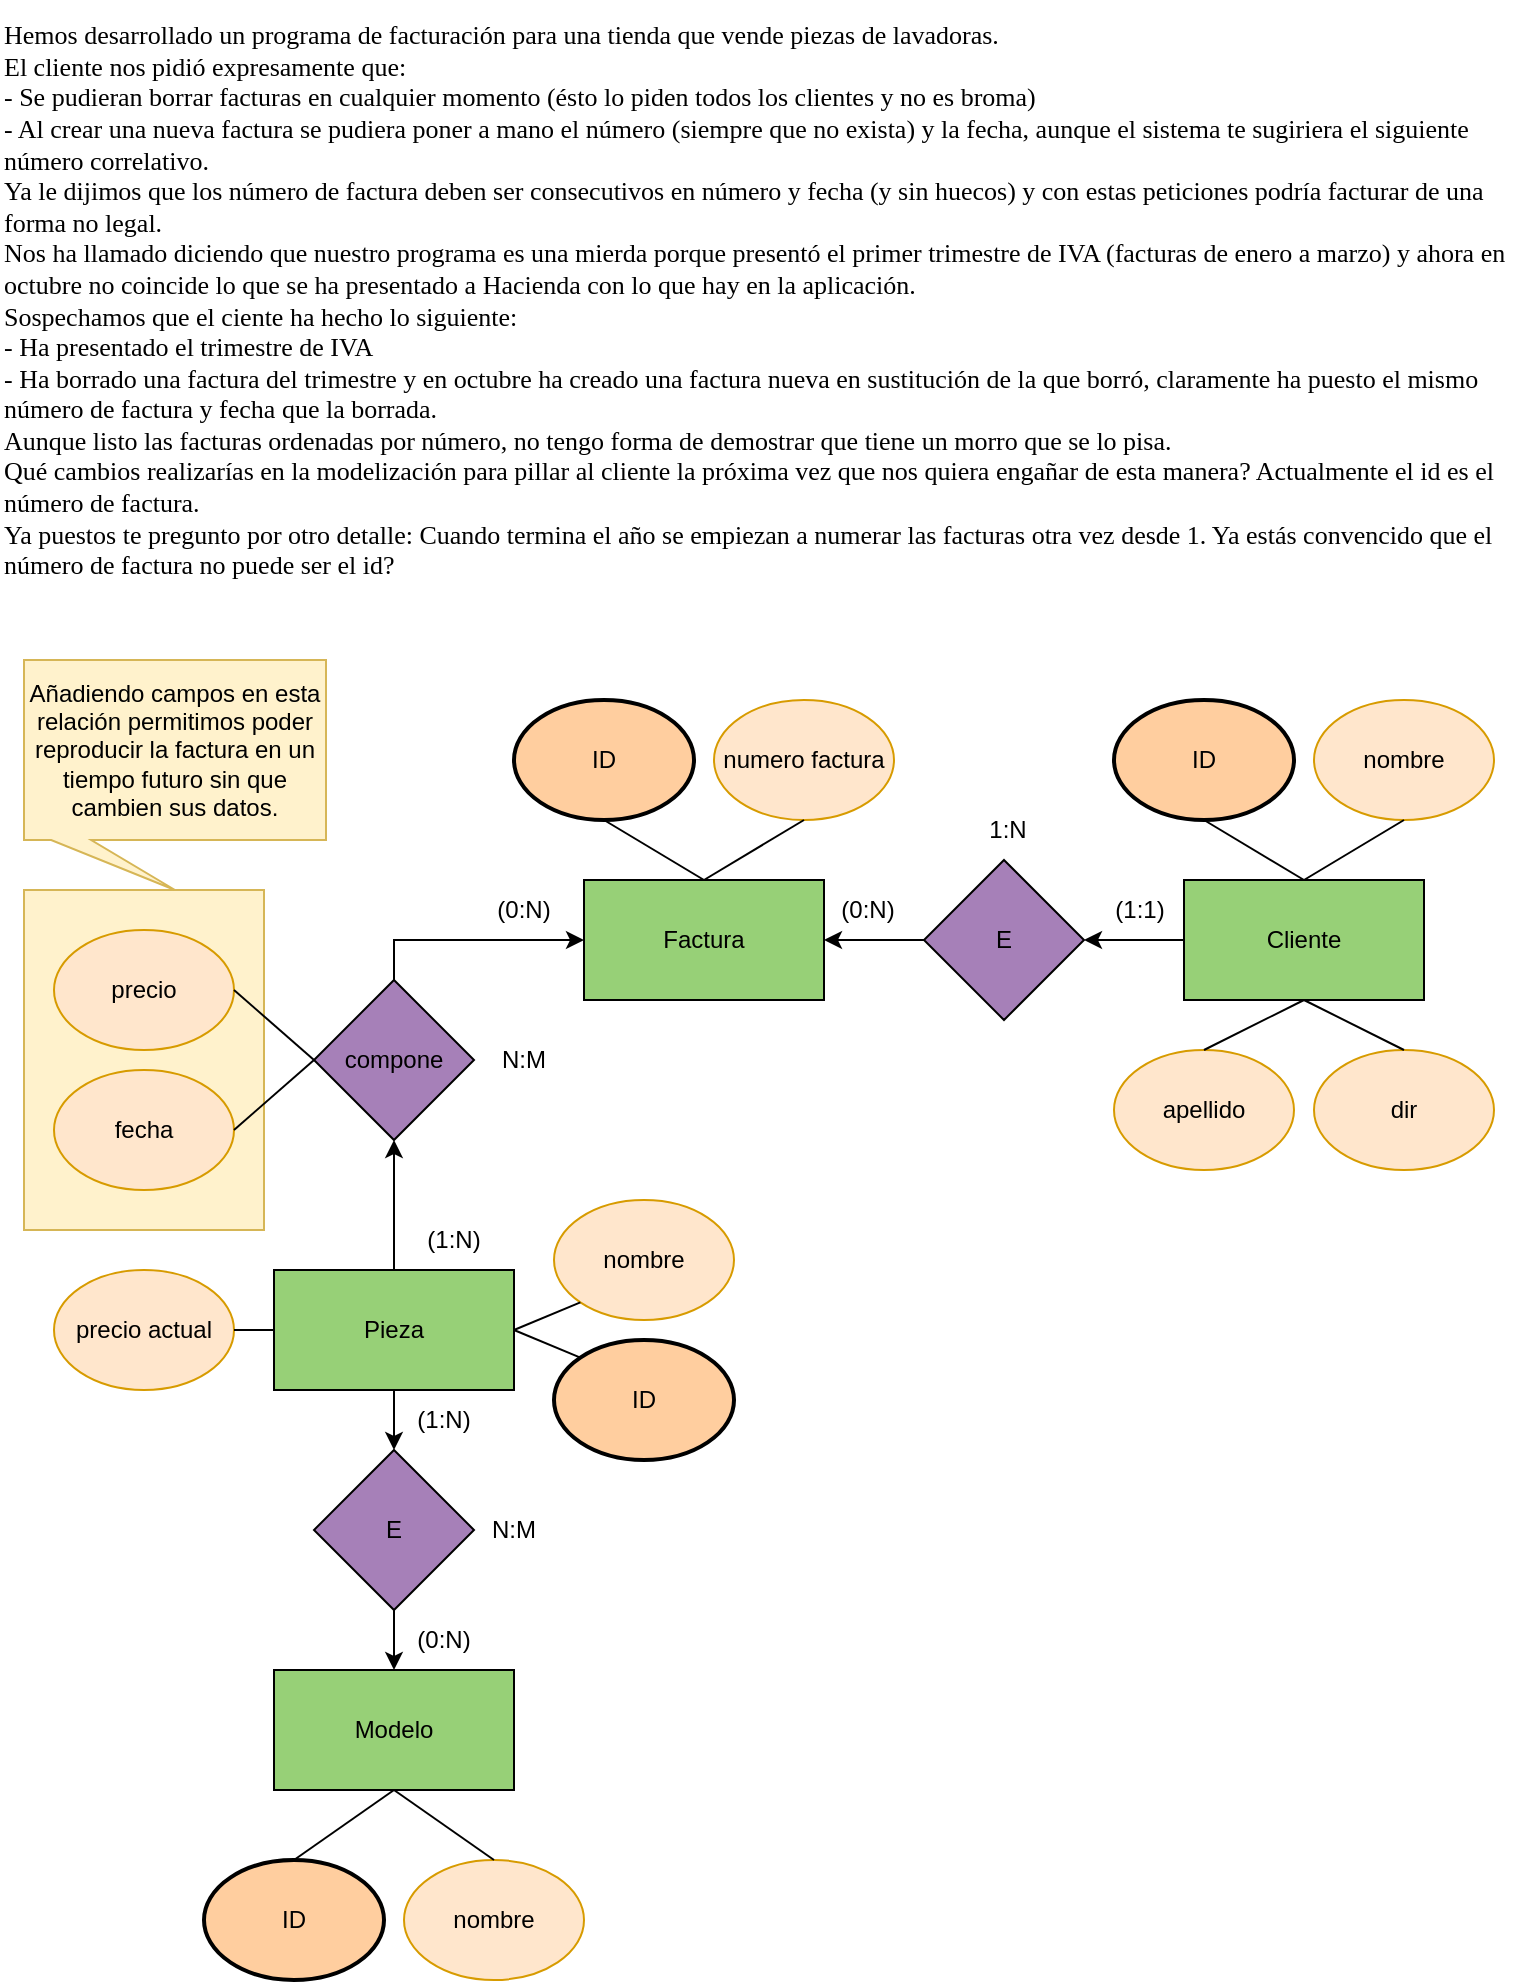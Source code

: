 <mxfile version="22.1.3" type="github">
  <diagram name="Página-1" id="LdJ8-I16KX-w4ni1irbp">
    <mxGraphModel dx="1434" dy="750" grid="1" gridSize="10" guides="1" tooltips="1" connect="1" arrows="1" fold="1" page="1" pageScale="1" pageWidth="827" pageHeight="1169" math="0" shadow="0">
      <root>
        <mxCell id="0" />
        <mxCell id="1" parent="0" />
        <mxCell id="CL61jvr1otAZecpD4tLl-52" value="" style="rounded=0;whiteSpace=wrap;html=1;fillColor=#fff2cc;strokeColor=#d6b656;" vertex="1" parent="1">
          <mxGeometry x="46" y="485" width="120" height="170" as="geometry" />
        </mxCell>
        <mxCell id="FN8WQJDuJfTfx9tnMbKI-1" value="Hemos desarrollado un programa de facturación para una tienda que vende piezas de lavadoras.&lt;br style=&quot;font-size: 13px;&quot;&gt;El cliente nos pidió expresamente que:&lt;br style=&quot;font-size: 13px;&quot;&gt;- Se pudieran borrar facturas en cualquier momento (ésto lo piden todos los clientes y no es broma)&lt;br style=&quot;font-size: 13px;&quot;&gt;- Al crear una nueva factura se pudiera poner a mano el número (siempre que no exista) y la fecha, aunque el sistema te sugiriera el siguiente número correlativo.&lt;br style=&quot;font-size: 13px;&quot;&gt;Ya le dijimos que los número de factura deben ser consecutivos en número y fecha (y sin huecos) y con estas peticiones podría facturar de una forma no legal.&lt;br style=&quot;font-size: 13px;&quot;&gt;Nos ha llamado diciendo que nuestro programa es una mierda porque presentó el primer trimestre de IVA (facturas de enero a marzo) y ahora en octubre no coincide lo que se ha presentado a Hacienda con lo que hay en la aplicación.&lt;br style=&quot;font-size: 13px;&quot;&gt;Sospechamos que el ciente ha hecho lo siguiente:&lt;br style=&quot;font-size: 13px;&quot;&gt;- Ha presentado el trimestre de IVA&lt;br style=&quot;font-size: 13px;&quot;&gt;- Ha borrado una factura del trimestre y en octubre ha creado una factura nueva en sustitución de la que borró, claramente ha puesto el mismo número de factura y fecha que la borrada.&lt;br style=&quot;font-size: 13px;&quot;&gt;Aunque listo las facturas ordenadas por número, no tengo forma de demostrar que tiene un morro que se lo pisa.&lt;br style=&quot;font-size: 13px;&quot;&gt;Qué cambios realizarías en la modelización para pillar al cliente la próxima vez que nos quiera engañar de esta manera? Actualmente el id es el número de factura.&lt;br style=&quot;font-size: 13px;&quot;&gt;Ya puestos te pregunto por otro detalle: Cuando termina el año se empiezan a numerar las facturas otra vez desde 1. Ya estás convencido que el número de factura no puede ser el id?" style="text;html=1;strokeColor=none;fillColor=none;align=left;verticalAlign=middle;whiteSpace=wrap;rounded=0;fontFamily=Verdana;fontSize=13;" parent="1" vertex="1">
          <mxGeometry x="34" y="40" width="760" height="300" as="geometry" />
        </mxCell>
        <mxCell id="CL61jvr1otAZecpD4tLl-1" value="Factura" style="rounded=0;whiteSpace=wrap;html=1;fillColor=#97D077;" vertex="1" parent="1">
          <mxGeometry x="326" y="480" width="120" height="60" as="geometry" />
        </mxCell>
        <mxCell id="CL61jvr1otAZecpD4tLl-20" style="edgeStyle=orthogonalEdgeStyle;rounded=0;orthogonalLoop=1;jettySize=auto;html=1;exitX=0;exitY=0.5;exitDx=0;exitDy=0;entryX=1;entryY=0.5;entryDx=0;entryDy=0;" edge="1" parent="1" source="CL61jvr1otAZecpD4tLl-2" target="CL61jvr1otAZecpD4tLl-6">
          <mxGeometry relative="1" as="geometry" />
        </mxCell>
        <mxCell id="CL61jvr1otAZecpD4tLl-2" value="Cliente" style="rounded=0;whiteSpace=wrap;html=1;fillColor=#97D077;" vertex="1" parent="1">
          <mxGeometry x="626" y="480" width="120" height="60" as="geometry" />
        </mxCell>
        <mxCell id="CL61jvr1otAZecpD4tLl-37" style="edgeStyle=orthogonalEdgeStyle;rounded=0;orthogonalLoop=1;jettySize=auto;html=1;exitX=0.5;exitY=0;exitDx=0;exitDy=0;entryX=0.5;entryY=1;entryDx=0;entryDy=0;" edge="1" parent="1" source="CL61jvr1otAZecpD4tLl-3" target="CL61jvr1otAZecpD4tLl-5">
          <mxGeometry relative="1" as="geometry" />
        </mxCell>
        <mxCell id="CL61jvr1otAZecpD4tLl-56" style="edgeStyle=orthogonalEdgeStyle;rounded=0;orthogonalLoop=1;jettySize=auto;html=1;exitX=0.5;exitY=1;exitDx=0;exitDy=0;entryX=0.5;entryY=0;entryDx=0;entryDy=0;" edge="1" parent="1" source="CL61jvr1otAZecpD4tLl-3" target="CL61jvr1otAZecpD4tLl-7">
          <mxGeometry relative="1" as="geometry" />
        </mxCell>
        <mxCell id="CL61jvr1otAZecpD4tLl-3" value="Pieza" style="rounded=0;whiteSpace=wrap;html=1;fillColor=#97D077;" vertex="1" parent="1">
          <mxGeometry x="171" y="675" width="120" height="60" as="geometry" />
        </mxCell>
        <mxCell id="CL61jvr1otAZecpD4tLl-4" value="Modelo" style="rounded=0;whiteSpace=wrap;html=1;fillColor=#97D077;" vertex="1" parent="1">
          <mxGeometry x="171" y="875" width="120" height="60" as="geometry" />
        </mxCell>
        <mxCell id="CL61jvr1otAZecpD4tLl-18" style="edgeStyle=orthogonalEdgeStyle;rounded=0;orthogonalLoop=1;jettySize=auto;html=1;exitX=0.5;exitY=0;exitDx=0;exitDy=0;entryX=0;entryY=0.5;entryDx=0;entryDy=0;" edge="1" parent="1" source="CL61jvr1otAZecpD4tLl-5" target="CL61jvr1otAZecpD4tLl-1">
          <mxGeometry relative="1" as="geometry">
            <mxPoint x="471" y="710" as="targetPoint" />
          </mxGeometry>
        </mxCell>
        <mxCell id="CL61jvr1otAZecpD4tLl-5" value="compone" style="rhombus;whiteSpace=wrap;html=1;fillColor=#A680B8;" vertex="1" parent="1">
          <mxGeometry x="191" y="530" width="80" height="80" as="geometry" />
        </mxCell>
        <mxCell id="CL61jvr1otAZecpD4tLl-21" style="edgeStyle=orthogonalEdgeStyle;rounded=0;orthogonalLoop=1;jettySize=auto;html=1;exitX=0;exitY=0.5;exitDx=0;exitDy=0;entryX=1;entryY=0.5;entryDx=0;entryDy=0;" edge="1" parent="1" source="CL61jvr1otAZecpD4tLl-6" target="CL61jvr1otAZecpD4tLl-1">
          <mxGeometry relative="1" as="geometry" />
        </mxCell>
        <mxCell id="CL61jvr1otAZecpD4tLl-6" value="E" style="rhombus;whiteSpace=wrap;html=1;fillColor=#A680B8;" vertex="1" parent="1">
          <mxGeometry x="496" y="470" width="80" height="80" as="geometry" />
        </mxCell>
        <mxCell id="CL61jvr1otAZecpD4tLl-57" style="edgeStyle=orthogonalEdgeStyle;rounded=0;orthogonalLoop=1;jettySize=auto;html=1;exitX=0.5;exitY=1;exitDx=0;exitDy=0;entryX=0.5;entryY=0;entryDx=0;entryDy=0;" edge="1" parent="1" source="CL61jvr1otAZecpD4tLl-7" target="CL61jvr1otAZecpD4tLl-4">
          <mxGeometry relative="1" as="geometry" />
        </mxCell>
        <mxCell id="CL61jvr1otAZecpD4tLl-7" value="E" style="rhombus;whiteSpace=wrap;html=1;fillColor=#A680B8;" vertex="1" parent="1">
          <mxGeometry x="191" y="765" width="80" height="80" as="geometry" />
        </mxCell>
        <mxCell id="CL61jvr1otAZecpD4tLl-10" value="ID" style="ellipse;whiteSpace=wrap;html=1;strokeWidth=2;fillColor=#FFCE9F;" vertex="1" parent="1">
          <mxGeometry x="311" y="710" width="90" height="60" as="geometry" />
        </mxCell>
        <mxCell id="CL61jvr1otAZecpD4tLl-11" value="nombre" style="ellipse;whiteSpace=wrap;html=1;fillColor=#ffe6cc;strokeColor=#d79b00;" vertex="1" parent="1">
          <mxGeometry x="311" y="640" width="90" height="60" as="geometry" />
        </mxCell>
        <mxCell id="CL61jvr1otAZecpD4tLl-12" value="ID" style="ellipse;whiteSpace=wrap;html=1;strokeWidth=2;fillColor=#FFCE9F;" vertex="1" parent="1">
          <mxGeometry x="136" y="970" width="90" height="60" as="geometry" />
        </mxCell>
        <mxCell id="CL61jvr1otAZecpD4tLl-13" value="nombre" style="ellipse;whiteSpace=wrap;html=1;fillColor=#ffe6cc;strokeColor=#d79b00;" vertex="1" parent="1">
          <mxGeometry x="236" y="970" width="90" height="60" as="geometry" />
        </mxCell>
        <mxCell id="CL61jvr1otAZecpD4tLl-22" value="ID" style="ellipse;whiteSpace=wrap;html=1;strokeWidth=2;fillColor=#FFCE9F;" vertex="1" parent="1">
          <mxGeometry x="291" y="390" width="90" height="60" as="geometry" />
        </mxCell>
        <mxCell id="CL61jvr1otAZecpD4tLl-23" value="numero factura" style="ellipse;whiteSpace=wrap;html=1;fillColor=#ffe6cc;strokeColor=#d79b00;" vertex="1" parent="1">
          <mxGeometry x="391" y="390" width="90" height="60" as="geometry" />
        </mxCell>
        <mxCell id="CL61jvr1otAZecpD4tLl-24" value="fecha" style="ellipse;whiteSpace=wrap;html=1;fillColor=#ffe6cc;strokeColor=#d79b00;" vertex="1" parent="1">
          <mxGeometry x="61" y="575" width="90" height="60" as="geometry" />
        </mxCell>
        <mxCell id="CL61jvr1otAZecpD4tLl-25" value="ID" style="ellipse;whiteSpace=wrap;html=1;strokeWidth=2;fillColor=#FFCE9F;" vertex="1" parent="1">
          <mxGeometry x="591" y="390" width="90" height="60" as="geometry" />
        </mxCell>
        <mxCell id="CL61jvr1otAZecpD4tLl-26" value="nombre" style="ellipse;whiteSpace=wrap;html=1;fillColor=#ffe6cc;strokeColor=#d79b00;" vertex="1" parent="1">
          <mxGeometry x="691" y="390" width="90" height="60" as="geometry" />
        </mxCell>
        <mxCell id="CL61jvr1otAZecpD4tLl-27" value="apellido" style="ellipse;whiteSpace=wrap;html=1;fillColor=#ffe6cc;strokeColor=#d79b00;" vertex="1" parent="1">
          <mxGeometry x="591" y="565" width="90" height="60" as="geometry" />
        </mxCell>
        <mxCell id="CL61jvr1otAZecpD4tLl-28" value="dir" style="ellipse;whiteSpace=wrap;html=1;fillColor=#ffe6cc;strokeColor=#d79b00;" vertex="1" parent="1">
          <mxGeometry x="691" y="565" width="90" height="60" as="geometry" />
        </mxCell>
        <mxCell id="CL61jvr1otAZecpD4tLl-29" value="(0:N)" style="text;html=1;strokeColor=none;fillColor=none;align=center;verticalAlign=middle;whiteSpace=wrap;rounded=0;" vertex="1" parent="1">
          <mxGeometry x="226" y="845" width="60" height="30" as="geometry" />
        </mxCell>
        <mxCell id="CL61jvr1otAZecpD4tLl-30" value="(1:N)" style="text;html=1;strokeColor=none;fillColor=none;align=center;verticalAlign=middle;whiteSpace=wrap;rounded=0;" vertex="1" parent="1">
          <mxGeometry x="226" y="735" width="60" height="30" as="geometry" />
        </mxCell>
        <mxCell id="CL61jvr1otAZecpD4tLl-31" value="N:M" style="text;html=1;strokeColor=none;fillColor=none;align=center;verticalAlign=middle;whiteSpace=wrap;rounded=0;" vertex="1" parent="1">
          <mxGeometry x="261" y="790" width="60" height="30" as="geometry" />
        </mxCell>
        <mxCell id="CL61jvr1otAZecpD4tLl-32" value="(1:1)" style="text;html=1;strokeColor=none;fillColor=none;align=center;verticalAlign=middle;whiteSpace=wrap;rounded=0;" vertex="1" parent="1">
          <mxGeometry x="574" y="480" width="60" height="30" as="geometry" />
        </mxCell>
        <mxCell id="CL61jvr1otAZecpD4tLl-33" value="(0:N)" style="text;html=1;strokeColor=none;fillColor=none;align=center;verticalAlign=middle;whiteSpace=wrap;rounded=0;" vertex="1" parent="1">
          <mxGeometry x="438" y="480" width="60" height="30" as="geometry" />
        </mxCell>
        <mxCell id="CL61jvr1otAZecpD4tLl-34" value="1:N" style="text;html=1;strokeColor=none;fillColor=none;align=center;verticalAlign=middle;whiteSpace=wrap;rounded=0;" vertex="1" parent="1">
          <mxGeometry x="508" y="440" width="60" height="30" as="geometry" />
        </mxCell>
        <mxCell id="CL61jvr1otAZecpD4tLl-35" value="precio actual" style="ellipse;whiteSpace=wrap;html=1;fillColor=#ffe6cc;strokeColor=#d79b00;" vertex="1" parent="1">
          <mxGeometry x="61" y="675" width="90" height="60" as="geometry" />
        </mxCell>
        <mxCell id="CL61jvr1otAZecpD4tLl-36" value="precio" style="ellipse;whiteSpace=wrap;html=1;fillColor=#ffe6cc;strokeColor=#d79b00;" vertex="1" parent="1">
          <mxGeometry x="61" y="505" width="90" height="60" as="geometry" />
        </mxCell>
        <mxCell id="CL61jvr1otAZecpD4tLl-38" value="" style="endArrow=none;html=1;rounded=0;entryX=0;entryY=0.5;entryDx=0;entryDy=0;exitX=1;exitY=0.5;exitDx=0;exitDy=0;" edge="1" parent="1" source="CL61jvr1otAZecpD4tLl-36" target="CL61jvr1otAZecpD4tLl-5">
          <mxGeometry width="50" height="50" relative="1" as="geometry">
            <mxPoint x="451" y="860" as="sourcePoint" />
            <mxPoint x="171" y="570" as="targetPoint" />
          </mxGeometry>
        </mxCell>
        <mxCell id="CL61jvr1otAZecpD4tLl-39" value="" style="endArrow=none;html=1;rounded=0;entryX=0;entryY=0.5;entryDx=0;entryDy=0;exitX=1;exitY=0.5;exitDx=0;exitDy=0;" edge="1" parent="1" source="CL61jvr1otAZecpD4tLl-24" target="CL61jvr1otAZecpD4tLl-5">
          <mxGeometry width="50" height="50" relative="1" as="geometry">
            <mxPoint x="451" y="860" as="sourcePoint" />
            <mxPoint x="171" y="570" as="targetPoint" />
          </mxGeometry>
        </mxCell>
        <mxCell id="CL61jvr1otAZecpD4tLl-40" value="" style="endArrow=none;html=1;rounded=0;entryX=0;entryY=1;entryDx=0;entryDy=0;exitX=1;exitY=0.5;exitDx=0;exitDy=0;" edge="1" parent="1" source="CL61jvr1otAZecpD4tLl-3" target="CL61jvr1otAZecpD4tLl-11">
          <mxGeometry width="50" height="50" relative="1" as="geometry">
            <mxPoint x="471" y="860" as="sourcePoint" />
            <mxPoint x="521" y="810" as="targetPoint" />
          </mxGeometry>
        </mxCell>
        <mxCell id="CL61jvr1otAZecpD4tLl-41" value="" style="endArrow=none;html=1;rounded=0;entryX=0;entryY=0;entryDx=0;entryDy=0;exitX=1;exitY=0.5;exitDx=0;exitDy=0;" edge="1" parent="1" source="CL61jvr1otAZecpD4tLl-3" target="CL61jvr1otAZecpD4tLl-10">
          <mxGeometry width="50" height="50" relative="1" as="geometry">
            <mxPoint x="471" y="860" as="sourcePoint" />
            <mxPoint x="521" y="810" as="targetPoint" />
          </mxGeometry>
        </mxCell>
        <mxCell id="CL61jvr1otAZecpD4tLl-42" value="" style="endArrow=none;html=1;rounded=0;entryX=0;entryY=0.5;entryDx=0;entryDy=0;exitX=1;exitY=0.5;exitDx=0;exitDy=0;" edge="1" parent="1" source="CL61jvr1otAZecpD4tLl-35" target="CL61jvr1otAZecpD4tLl-3">
          <mxGeometry width="50" height="50" relative="1" as="geometry">
            <mxPoint x="471" y="860" as="sourcePoint" />
            <mxPoint x="521" y="810" as="targetPoint" />
          </mxGeometry>
        </mxCell>
        <mxCell id="CL61jvr1otAZecpD4tLl-43" value="" style="endArrow=none;html=1;rounded=0;entryX=0.5;entryY=1;entryDx=0;entryDy=0;exitX=0.5;exitY=0;exitDx=0;exitDy=0;" edge="1" parent="1" source="CL61jvr1otAZecpD4tLl-13" target="CL61jvr1otAZecpD4tLl-4">
          <mxGeometry width="50" height="50" relative="1" as="geometry">
            <mxPoint x="471" y="875" as="sourcePoint" />
            <mxPoint x="231" y="950" as="targetPoint" />
          </mxGeometry>
        </mxCell>
        <mxCell id="CL61jvr1otAZecpD4tLl-44" value="" style="endArrow=none;html=1;rounded=0;entryX=0.5;entryY=1;entryDx=0;entryDy=0;exitX=0.5;exitY=0;exitDx=0;exitDy=0;" edge="1" parent="1" source="CL61jvr1otAZecpD4tLl-12" target="CL61jvr1otAZecpD4tLl-4">
          <mxGeometry width="50" height="50" relative="1" as="geometry">
            <mxPoint x="471" y="860" as="sourcePoint" />
            <mxPoint x="521" y="810" as="targetPoint" />
          </mxGeometry>
        </mxCell>
        <mxCell id="CL61jvr1otAZecpD4tLl-45" value="" style="endArrow=none;html=1;rounded=0;entryX=0.5;entryY=0;entryDx=0;entryDy=0;exitX=0.5;exitY=1;exitDx=0;exitDy=0;" edge="1" parent="1" source="CL61jvr1otAZecpD4tLl-23" target="CL61jvr1otAZecpD4tLl-1">
          <mxGeometry width="50" height="50" relative="1" as="geometry">
            <mxPoint x="422" y="860" as="sourcePoint" />
            <mxPoint x="472" y="810" as="targetPoint" />
          </mxGeometry>
        </mxCell>
        <mxCell id="CL61jvr1otAZecpD4tLl-46" value="" style="endArrow=none;html=1;rounded=0;entryX=0.5;entryY=0;entryDx=0;entryDy=0;exitX=0.5;exitY=1;exitDx=0;exitDy=0;" edge="1" parent="1" source="CL61jvr1otAZecpD4tLl-22" target="CL61jvr1otAZecpD4tLl-1">
          <mxGeometry width="50" height="50" relative="1" as="geometry">
            <mxPoint x="422" y="660" as="sourcePoint" />
            <mxPoint x="472" y="610" as="targetPoint" />
          </mxGeometry>
        </mxCell>
        <mxCell id="CL61jvr1otAZecpD4tLl-47" value="" style="endArrow=none;html=1;rounded=0;entryX=0.5;entryY=1;entryDx=0;entryDy=0;exitX=0.5;exitY=0;exitDx=0;exitDy=0;" edge="1" parent="1" source="CL61jvr1otAZecpD4tLl-27" target="CL61jvr1otAZecpD4tLl-2">
          <mxGeometry width="50" height="50" relative="1" as="geometry">
            <mxPoint x="642" y="560" as="sourcePoint" />
            <mxPoint x="472" y="610" as="targetPoint" />
          </mxGeometry>
        </mxCell>
        <mxCell id="CL61jvr1otAZecpD4tLl-48" value="" style="endArrow=none;html=1;rounded=0;entryX=0.5;entryY=1;entryDx=0;entryDy=0;exitX=0.5;exitY=0;exitDx=0;exitDy=0;" edge="1" parent="1" source="CL61jvr1otAZecpD4tLl-28" target="CL61jvr1otAZecpD4tLl-2">
          <mxGeometry width="50" height="50" relative="1" as="geometry">
            <mxPoint x="422" y="660" as="sourcePoint" />
            <mxPoint x="472" y="610" as="targetPoint" />
          </mxGeometry>
        </mxCell>
        <mxCell id="CL61jvr1otAZecpD4tLl-49" value="" style="endArrow=none;html=1;rounded=0;entryX=0.5;entryY=0;entryDx=0;entryDy=0;exitX=0.5;exitY=1;exitDx=0;exitDy=0;" edge="1" parent="1" source="CL61jvr1otAZecpD4tLl-25" target="CL61jvr1otAZecpD4tLl-2">
          <mxGeometry width="50" height="50" relative="1" as="geometry">
            <mxPoint x="422" y="660" as="sourcePoint" />
            <mxPoint x="472" y="610" as="targetPoint" />
          </mxGeometry>
        </mxCell>
        <mxCell id="CL61jvr1otAZecpD4tLl-50" value="" style="endArrow=none;html=1;rounded=0;entryX=0.5;entryY=0;entryDx=0;entryDy=0;exitX=0.5;exitY=1;exitDx=0;exitDy=0;" edge="1" parent="1" source="CL61jvr1otAZecpD4tLl-26" target="CL61jvr1otAZecpD4tLl-2">
          <mxGeometry width="50" height="50" relative="1" as="geometry">
            <mxPoint x="422" y="660" as="sourcePoint" />
            <mxPoint x="472" y="610" as="targetPoint" />
          </mxGeometry>
        </mxCell>
        <mxCell id="CL61jvr1otAZecpD4tLl-55" value="Añadiendo campos en esta relación permitimos poder reproducir la factura en un tiempo futuro sin que cambien sus datos." style="shape=callout;whiteSpace=wrap;html=1;perimeter=calloutPerimeter;size=25;position=0.09;fillColor=#fff2cc;strokeColor=#d6b656;" vertex="1" parent="1">
          <mxGeometry x="46" y="370" width="151" height="115" as="geometry" />
        </mxCell>
        <mxCell id="CL61jvr1otAZecpD4tLl-58" value="(0:N)" style="text;html=1;strokeColor=none;fillColor=none;align=center;verticalAlign=middle;whiteSpace=wrap;rounded=0;" vertex="1" parent="1">
          <mxGeometry x="266" y="480" width="60" height="30" as="geometry" />
        </mxCell>
        <mxCell id="CL61jvr1otAZecpD4tLl-59" value="(1:N)" style="text;html=1;strokeColor=none;fillColor=none;align=center;verticalAlign=middle;whiteSpace=wrap;rounded=0;" vertex="1" parent="1">
          <mxGeometry x="231" y="645" width="60" height="30" as="geometry" />
        </mxCell>
        <mxCell id="CL61jvr1otAZecpD4tLl-60" value="N:M" style="text;html=1;strokeColor=none;fillColor=none;align=center;verticalAlign=middle;whiteSpace=wrap;rounded=0;" vertex="1" parent="1">
          <mxGeometry x="266" y="555" width="60" height="30" as="geometry" />
        </mxCell>
      </root>
    </mxGraphModel>
  </diagram>
</mxfile>
